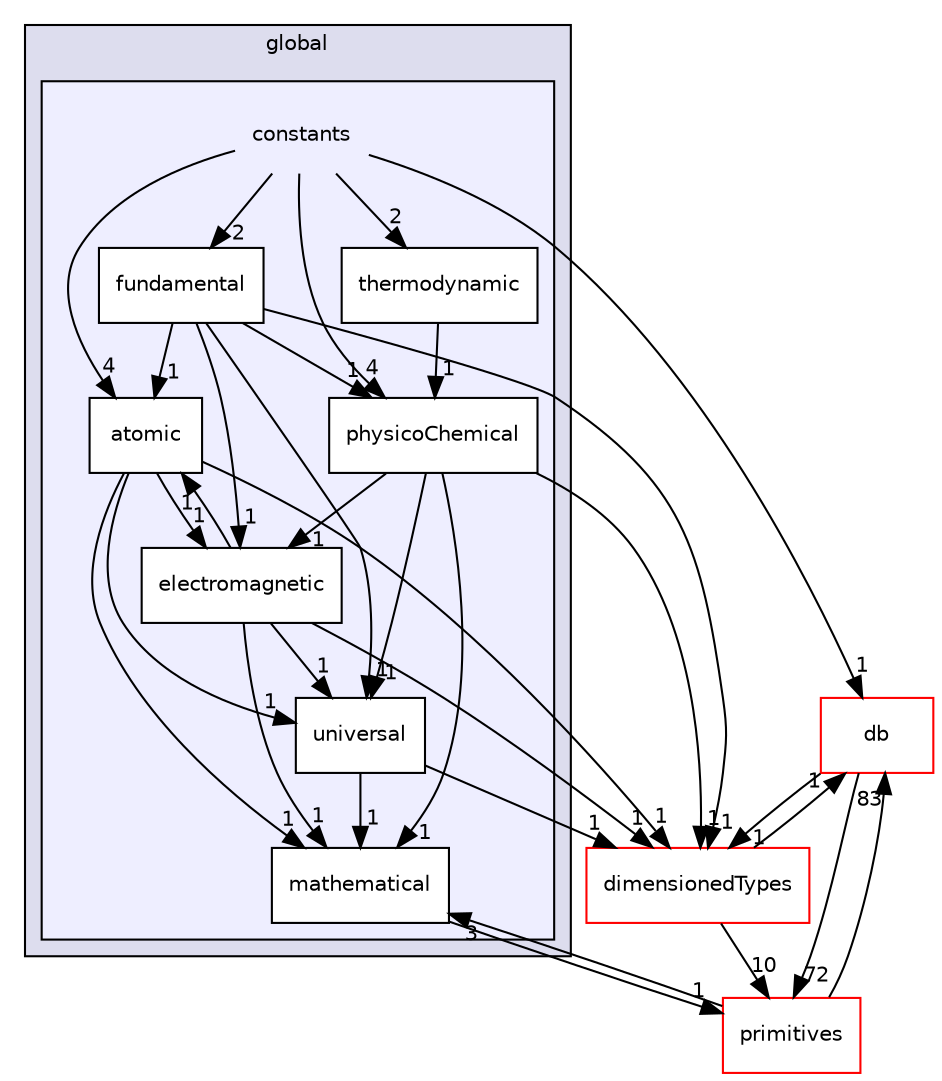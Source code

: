 digraph "src/OpenFOAM/global/constants" {
  bgcolor=transparent;
  compound=true
  node [ fontsize="10", fontname="Helvetica"];
  edge [ labelfontsize="10", labelfontname="Helvetica"];
  subgraph clusterdir_8583492183f4d27c76555f8f333dd07b {
    graph [ bgcolor="#ddddee", pencolor="black", label="global" fontname="Helvetica", fontsize="10", URL="dir_8583492183f4d27c76555f8f333dd07b.html"]
  subgraph clusterdir_b19db2d11b7f3a11ba09bd713d4f9fa8 {
    graph [ bgcolor="#eeeeff", pencolor="black", label="" URL="dir_b19db2d11b7f3a11ba09bd713d4f9fa8.html"];
    dir_b19db2d11b7f3a11ba09bd713d4f9fa8 [shape=plaintext label="constants"];
    dir_056b19ab93c1267082645537e7cfa88a [shape=box label="atomic" color="black" fillcolor="white" style="filled" URL="dir_056b19ab93c1267082645537e7cfa88a.html"];
    dir_10c741ae21e00d19e4dfea4291468fca [shape=box label="electromagnetic" color="black" fillcolor="white" style="filled" URL="dir_10c741ae21e00d19e4dfea4291468fca.html"];
    dir_a5fb4bfa46e0166badfb0691c93dbf9c [shape=box label="fundamental" color="black" fillcolor="white" style="filled" URL="dir_a5fb4bfa46e0166badfb0691c93dbf9c.html"];
    dir_f2c9a2d2c9f9a7a5c230d027402c3ec0 [shape=box label="mathematical" color="black" fillcolor="white" style="filled" URL="dir_f2c9a2d2c9f9a7a5c230d027402c3ec0.html"];
    dir_406debfe117f9f6b18483be693110e22 [shape=box label="physicoChemical" color="black" fillcolor="white" style="filled" URL="dir_406debfe117f9f6b18483be693110e22.html"];
    dir_7f5ec1ae56ac3f1b2371d7646c8957d9 [shape=box label="thermodynamic" color="black" fillcolor="white" style="filled" URL="dir_7f5ec1ae56ac3f1b2371d7646c8957d9.html"];
    dir_c581f5c44961edd96541b1df8ea36dac [shape=box label="universal" color="black" fillcolor="white" style="filled" URL="dir_c581f5c44961edd96541b1df8ea36dac.html"];
  }
  }
  dir_d4979fdf35c07e0caec68718d229a4b4 [shape=box label="dimensionedTypes" color="red" URL="dir_d4979fdf35c07e0caec68718d229a4b4.html"];
  dir_63c634f7a7cfd679ac26c67fb30fc32f [shape=box label="db" color="red" URL="dir_63c634f7a7cfd679ac26c67fb30fc32f.html"];
  dir_3e50f45338116b169052b428016851aa [shape=box label="primitives" color="red" URL="dir_3e50f45338116b169052b428016851aa.html"];
  dir_10c741ae21e00d19e4dfea4291468fca->dir_d4979fdf35c07e0caec68718d229a4b4 [headlabel="1", labeldistance=1.5 headhref="dir_002102_002013.html"];
  dir_10c741ae21e00d19e4dfea4291468fca->dir_056b19ab93c1267082645537e7cfa88a [headlabel="1", labeldistance=1.5 headhref="dir_002102_002101.html"];
  dir_10c741ae21e00d19e4dfea4291468fca->dir_f2c9a2d2c9f9a7a5c230d027402c3ec0 [headlabel="1", labeldistance=1.5 headhref="dir_002102_002104.html"];
  dir_10c741ae21e00d19e4dfea4291468fca->dir_c581f5c44961edd96541b1df8ea36dac [headlabel="1", labeldistance=1.5 headhref="dir_002102_002107.html"];
  dir_a5fb4bfa46e0166badfb0691c93dbf9c->dir_10c741ae21e00d19e4dfea4291468fca [headlabel="1", labeldistance=1.5 headhref="dir_002103_002102.html"];
  dir_a5fb4bfa46e0166badfb0691c93dbf9c->dir_d4979fdf35c07e0caec68718d229a4b4 [headlabel="1", labeldistance=1.5 headhref="dir_002103_002013.html"];
  dir_a5fb4bfa46e0166badfb0691c93dbf9c->dir_406debfe117f9f6b18483be693110e22 [headlabel="1", labeldistance=1.5 headhref="dir_002103_002105.html"];
  dir_a5fb4bfa46e0166badfb0691c93dbf9c->dir_056b19ab93c1267082645537e7cfa88a [headlabel="1", labeldistance=1.5 headhref="dir_002103_002101.html"];
  dir_a5fb4bfa46e0166badfb0691c93dbf9c->dir_c581f5c44961edd96541b1df8ea36dac [headlabel="1", labeldistance=1.5 headhref="dir_002103_002107.html"];
  dir_d4979fdf35c07e0caec68718d229a4b4->dir_63c634f7a7cfd679ac26c67fb30fc32f [headlabel="1", labeldistance=1.5 headhref="dir_002013_001953.html"];
  dir_d4979fdf35c07e0caec68718d229a4b4->dir_3e50f45338116b169052b428016851aa [headlabel="10", labeldistance=1.5 headhref="dir_002013_002325.html"];
  dir_7f5ec1ae56ac3f1b2371d7646c8957d9->dir_406debfe117f9f6b18483be693110e22 [headlabel="1", labeldistance=1.5 headhref="dir_002106_002105.html"];
  dir_406debfe117f9f6b18483be693110e22->dir_10c741ae21e00d19e4dfea4291468fca [headlabel="1", labeldistance=1.5 headhref="dir_002105_002102.html"];
  dir_406debfe117f9f6b18483be693110e22->dir_d4979fdf35c07e0caec68718d229a4b4 [headlabel="1", labeldistance=1.5 headhref="dir_002105_002013.html"];
  dir_406debfe117f9f6b18483be693110e22->dir_f2c9a2d2c9f9a7a5c230d027402c3ec0 [headlabel="1", labeldistance=1.5 headhref="dir_002105_002104.html"];
  dir_406debfe117f9f6b18483be693110e22->dir_c581f5c44961edd96541b1df8ea36dac [headlabel="1", labeldistance=1.5 headhref="dir_002105_002107.html"];
  dir_63c634f7a7cfd679ac26c67fb30fc32f->dir_d4979fdf35c07e0caec68718d229a4b4 [headlabel="1", labeldistance=1.5 headhref="dir_001953_002013.html"];
  dir_63c634f7a7cfd679ac26c67fb30fc32f->dir_3e50f45338116b169052b428016851aa [headlabel="72", labeldistance=1.5 headhref="dir_001953_002325.html"];
  dir_3e50f45338116b169052b428016851aa->dir_63c634f7a7cfd679ac26c67fb30fc32f [headlabel="83", labeldistance=1.5 headhref="dir_002325_001953.html"];
  dir_3e50f45338116b169052b428016851aa->dir_f2c9a2d2c9f9a7a5c230d027402c3ec0 [headlabel="3", labeldistance=1.5 headhref="dir_002325_002104.html"];
  dir_056b19ab93c1267082645537e7cfa88a->dir_10c741ae21e00d19e4dfea4291468fca [headlabel="1", labeldistance=1.5 headhref="dir_002101_002102.html"];
  dir_056b19ab93c1267082645537e7cfa88a->dir_d4979fdf35c07e0caec68718d229a4b4 [headlabel="1", labeldistance=1.5 headhref="dir_002101_002013.html"];
  dir_056b19ab93c1267082645537e7cfa88a->dir_f2c9a2d2c9f9a7a5c230d027402c3ec0 [headlabel="1", labeldistance=1.5 headhref="dir_002101_002104.html"];
  dir_056b19ab93c1267082645537e7cfa88a->dir_c581f5c44961edd96541b1df8ea36dac [headlabel="1", labeldistance=1.5 headhref="dir_002101_002107.html"];
  dir_b19db2d11b7f3a11ba09bd713d4f9fa8->dir_a5fb4bfa46e0166badfb0691c93dbf9c [headlabel="2", labeldistance=1.5 headhref="dir_002100_002103.html"];
  dir_b19db2d11b7f3a11ba09bd713d4f9fa8->dir_7f5ec1ae56ac3f1b2371d7646c8957d9 [headlabel="2", labeldistance=1.5 headhref="dir_002100_002106.html"];
  dir_b19db2d11b7f3a11ba09bd713d4f9fa8->dir_406debfe117f9f6b18483be693110e22 [headlabel="4", labeldistance=1.5 headhref="dir_002100_002105.html"];
  dir_b19db2d11b7f3a11ba09bd713d4f9fa8->dir_63c634f7a7cfd679ac26c67fb30fc32f [headlabel="1", labeldistance=1.5 headhref="dir_002100_001953.html"];
  dir_b19db2d11b7f3a11ba09bd713d4f9fa8->dir_056b19ab93c1267082645537e7cfa88a [headlabel="4", labeldistance=1.5 headhref="dir_002100_002101.html"];
  dir_f2c9a2d2c9f9a7a5c230d027402c3ec0->dir_3e50f45338116b169052b428016851aa [headlabel="1", labeldistance=1.5 headhref="dir_002104_002325.html"];
  dir_c581f5c44961edd96541b1df8ea36dac->dir_d4979fdf35c07e0caec68718d229a4b4 [headlabel="1", labeldistance=1.5 headhref="dir_002107_002013.html"];
  dir_c581f5c44961edd96541b1df8ea36dac->dir_f2c9a2d2c9f9a7a5c230d027402c3ec0 [headlabel="1", labeldistance=1.5 headhref="dir_002107_002104.html"];
}
